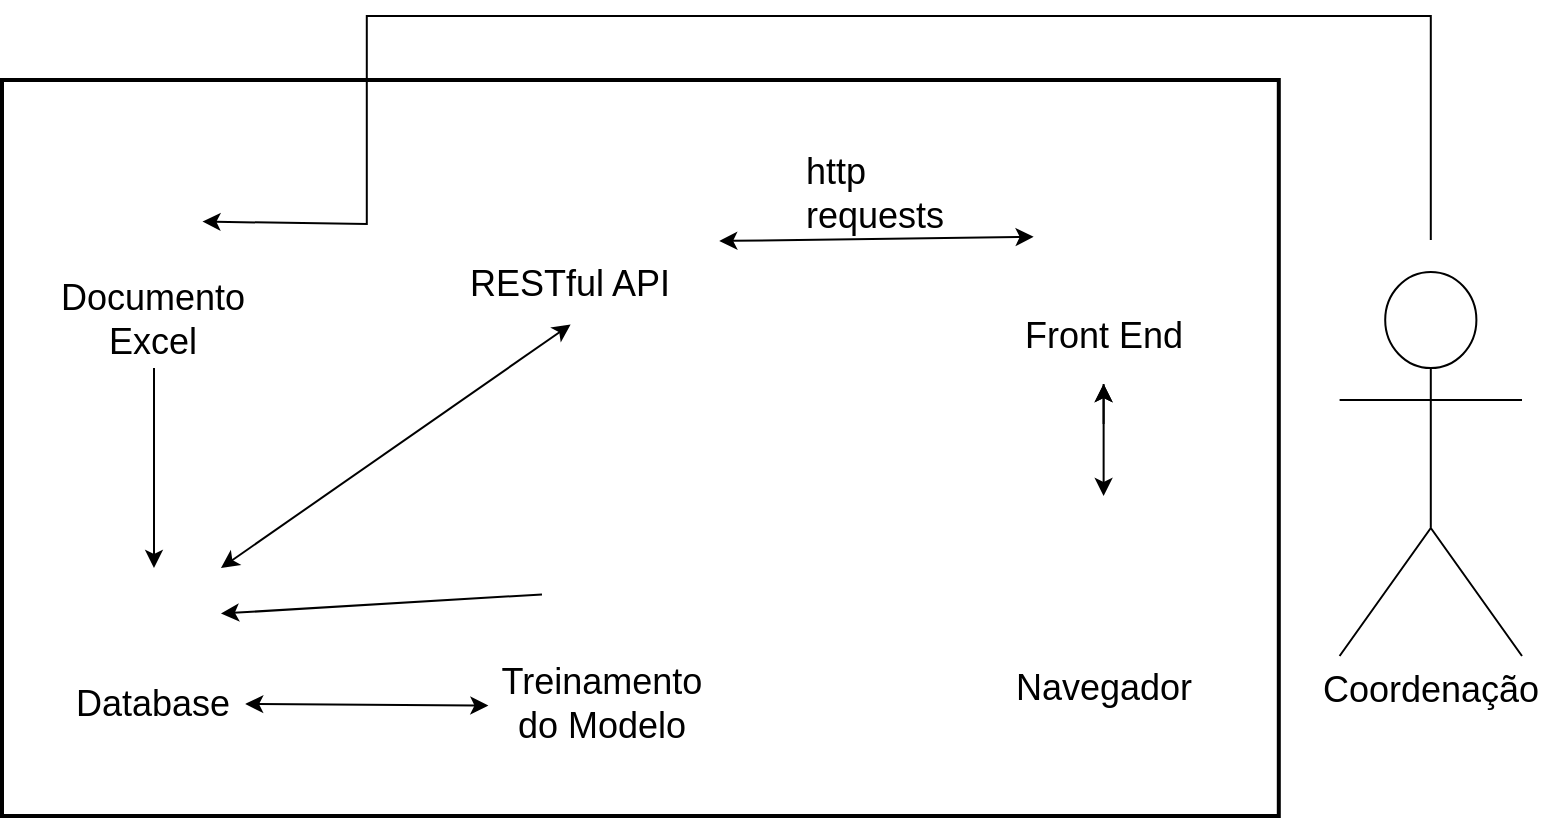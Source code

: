 <mxfile version="21.7.1" type="device">
  <diagram name="Página-1" id="CUiqIOyN3c0M99_p4uoG">
    <mxGraphModel dx="1119" dy="605" grid="1" gridSize="10" guides="1" tooltips="1" connect="1" arrows="1" fold="1" page="1" pageScale="1" pageWidth="827" pageHeight="1169" math="0" shadow="0">
      <root>
        <mxCell id="0" />
        <mxCell id="1" parent="0" />
        <mxCell id="QQvizp8mgNF_2mnfgHYH-1" value="" style="rounded=0;whiteSpace=wrap;html=1;movable=1;resizable=1;rotatable=1;deletable=1;editable=1;locked=0;connectable=1;strokeWidth=2;" vertex="1" parent="1">
          <mxGeometry x="40" y="52" width="638.4" height="368" as="geometry" />
        </mxCell>
        <mxCell id="QQvizp8mgNF_2mnfgHYH-4" value="" style="endArrow=classic;startArrow=classic;html=1;rounded=0;exitX=1;exitY=0.5;exitDx=0;exitDy=0;" edge="1" parent="1" source="QQvizp8mgNF_2mnfgHYH-3">
          <mxGeometry width="50" height="50" relative="1" as="geometry">
            <mxPoint x="268.0" y="416" as="sourcePoint" />
            <mxPoint x="283.2" y="364.8" as="targetPoint" />
          </mxGeometry>
        </mxCell>
        <mxCell id="QQvizp8mgNF_2mnfgHYH-7" value="" style="endArrow=classic;html=1;rounded=0;exitX=0.5;exitY=1;exitDx=0;exitDy=0;entryX=0.5;entryY=0;entryDx=0;entryDy=0;" edge="1" parent="1" source="QQvizp8mgNF_2mnfgHYH-6" target="QQvizp8mgNF_2mnfgHYH-18">
          <mxGeometry width="50" height="50" relative="1" as="geometry">
            <mxPoint x="268.0" y="260" as="sourcePoint" />
            <mxPoint x="161.6" y="228" as="targetPoint" />
          </mxGeometry>
        </mxCell>
        <mxCell id="QQvizp8mgNF_2mnfgHYH-11" value="http&lt;br style=&quot;font-size: 18px;&quot;&gt;requests" style="text;html=1;strokeColor=none;fillColor=none;align=left;verticalAlign=middle;whiteSpace=wrap;rounded=0;fontSize=18;" vertex="1" parent="1">
          <mxGeometry x="440" y="84.51" width="70.8" height="48" as="geometry" />
        </mxCell>
        <mxCell id="QQvizp8mgNF_2mnfgHYH-15" value="Coordenação" style="shape=umlActor;verticalLabelPosition=bottom;verticalAlign=top;html=1;outlineConnect=0;fontSize=18;" vertex="1" parent="1">
          <mxGeometry x="708.8" y="148" width="91.2" height="192" as="geometry" />
        </mxCell>
        <mxCell id="QQvizp8mgNF_2mnfgHYH-20" value="" style="endArrow=classic;startArrow=classic;html=1;rounded=0;entryX=0;entryY=0.5;entryDx=0;entryDy=0;exitX=1;exitY=1;exitDx=0;exitDy=0;" edge="1" parent="1" source="QQvizp8mgNF_2mnfgHYH-19" target="QQvizp8mgNF_2mnfgHYH-21">
          <mxGeometry width="50" height="50" relative="1" as="geometry">
            <mxPoint x="440" y="130" as="sourcePoint" />
            <mxPoint x="374.4" y="228" as="targetPoint" />
          </mxGeometry>
        </mxCell>
        <mxCell id="QQvizp8mgNF_2mnfgHYH-26" value="" style="endArrow=classic;html=1;rounded=0;entryX=1;entryY=0.5;entryDx=0;entryDy=0;" edge="1" parent="1" target="QQvizp8mgNF_2mnfgHYH-17">
          <mxGeometry width="50" height="50" relative="1" as="geometry">
            <mxPoint x="754.4" y="132" as="sourcePoint" />
            <mxPoint x="404.8" y="116" as="targetPoint" />
            <Array as="points">
              <mxPoint x="754.4" y="20" />
              <mxPoint x="222.4" y="20" />
              <mxPoint x="222.4" y="124" />
            </Array>
          </mxGeometry>
        </mxCell>
        <mxCell id="QQvizp8mgNF_2mnfgHYH-30" value="" style="group" vertex="1" connectable="0" parent="1">
          <mxGeometry x="537.6" y="260" width="106.4" height="116" as="geometry" />
        </mxCell>
        <mxCell id="QQvizp8mgNF_2mnfgHYH-13" value="Navegador" style="text;html=1;strokeColor=none;fillColor=none;align=center;verticalAlign=middle;whiteSpace=wrap;rounded=0;fontSize=18;" vertex="1" parent="QQvizp8mgNF_2mnfgHYH-30">
          <mxGeometry y="76" width="106.4" height="40" as="geometry" />
        </mxCell>
        <mxCell id="QQvizp8mgNF_2mnfgHYH-22" value="" style="shape=image;verticalLabelPosition=bottom;labelBackgroundColor=default;verticalAlign=top;aspect=fixed;imageAspect=0;image=https://logodownload.org/wp-content/uploads/2017/05/google-chrome-logo-0.png;" vertex="1" parent="QQvizp8mgNF_2mnfgHYH-30">
          <mxGeometry x="7.6" width="91.2" height="91.2" as="geometry" />
        </mxCell>
        <mxCell id="QQvizp8mgNF_2mnfgHYH-31" value="" style="group" vertex="1" connectable="0" parent="1">
          <mxGeometry x="537.603" y="100" width="106.4" height="104" as="geometry" />
        </mxCell>
        <mxCell id="QQvizp8mgNF_2mnfgHYH-8" value="Front End" style="text;html=1;strokeColor=none;fillColor=none;align=center;verticalAlign=middle;whiteSpace=wrap;rounded=0;fontSize=18;" vertex="1" parent="QQvizp8mgNF_2mnfgHYH-31">
          <mxGeometry y="56" width="106.4" height="48" as="geometry" />
        </mxCell>
        <mxCell id="QQvizp8mgNF_2mnfgHYH-21" value="" style="shape=image;verticalLabelPosition=bottom;labelBackgroundColor=default;verticalAlign=top;aspect=fixed;imageAspect=0;image=https://upload.wikimedia.org/wikipedia/commons/thumb/a/a7/React-icon.svg/2300px-React-icon.svg.png;" vertex="1" parent="QQvizp8mgNF_2mnfgHYH-31">
          <mxGeometry x="18.225" width="69.95" height="60.8" as="geometry" />
        </mxCell>
        <mxCell id="QQvizp8mgNF_2mnfgHYH-10" style="edgeStyle=orthogonalEdgeStyle;rounded=0;orthogonalLoop=1;jettySize=auto;html=1;exitX=0.5;exitY=1;exitDx=0;exitDy=0;" edge="1" parent="QQvizp8mgNF_2mnfgHYH-31" source="QQvizp8mgNF_2mnfgHYH-8" target="QQvizp8mgNF_2mnfgHYH-8">
          <mxGeometry relative="1" as="geometry" />
        </mxCell>
        <mxCell id="QQvizp8mgNF_2mnfgHYH-33" value="" style="group" vertex="1" connectable="0" parent="1">
          <mxGeometry x="70.4" y="296" width="91.2" height="88" as="geometry" />
        </mxCell>
        <mxCell id="QQvizp8mgNF_2mnfgHYH-3" value="Database" style="text;html=1;strokeColor=none;fillColor=none;align=center;verticalAlign=middle;whiteSpace=wrap;rounded=0;fontSize=18;" vertex="1" parent="QQvizp8mgNF_2mnfgHYH-33">
          <mxGeometry y="48" width="91.2" height="40" as="geometry" />
        </mxCell>
        <mxCell id="QQvizp8mgNF_2mnfgHYH-18" value="" style="shape=image;verticalLabelPosition=bottom;labelBackgroundColor=default;verticalAlign=top;aspect=fixed;imageAspect=0;image=https://logodownload.org/wp-content/uploads/2016/10/mysql-logo.png;" vertex="1" parent="QQvizp8mgNF_2mnfgHYH-33">
          <mxGeometry x="12.099" width="66.986" height="45.6" as="geometry" />
        </mxCell>
        <mxCell id="QQvizp8mgNF_2mnfgHYH-34" value="" style="group" vertex="1" connectable="0" parent="1">
          <mxGeometry x="70.4" y="100" width="91.2" height="96" as="geometry" />
        </mxCell>
        <mxCell id="QQvizp8mgNF_2mnfgHYH-6" value="Documento Excel" style="text;html=1;strokeColor=none;fillColor=none;align=center;verticalAlign=middle;whiteSpace=wrap;rounded=0;fontSize=18;" vertex="1" parent="QQvizp8mgNF_2mnfgHYH-34">
          <mxGeometry y="48" width="91.2" height="48" as="geometry" />
        </mxCell>
        <mxCell id="QQvizp8mgNF_2mnfgHYH-17" value="" style="shape=image;verticalLabelPosition=bottom;labelBackgroundColor=default;verticalAlign=top;aspect=fixed;imageAspect=0;image=https://logodownload.org/wp-content/uploads/2020/04/excel-logo-0.png;clipPath=inset(18.33% 16.33% 18% 16%);" vertex="1" parent="QQvizp8mgNF_2mnfgHYH-34">
          <mxGeometry x="21.371" width="48.458" height="45.6" as="geometry" />
        </mxCell>
        <mxCell id="QQvizp8mgNF_2mnfgHYH-35" value="" style="shape=image;verticalLabelPosition=bottom;labelBackgroundColor=default;verticalAlign=top;aspect=fixed;imageAspect=0;image=https://upload.wikimedia.org/wikipedia/commons/thumb/3/38/Jupyter_logo.svg/1200px-Jupyter_logo.svg.png;" vertex="1" parent="1">
          <mxGeometry x="310" y="274.43" width="60" height="69.57" as="geometry" />
        </mxCell>
        <mxCell id="QQvizp8mgNF_2mnfgHYH-5" value="RESTful API" style="text;html=1;strokeColor=none;fillColor=none;align=center;verticalAlign=middle;whiteSpace=wrap;rounded=0;fontSize=18;" vertex="1" parent="1">
          <mxGeometry x="271.113" y="134.22" width="106.4" height="40" as="geometry" />
        </mxCell>
        <mxCell id="QQvizp8mgNF_2mnfgHYH-19" value="" style="shape=image;verticalLabelPosition=bottom;labelBackgroundColor=default;verticalAlign=top;aspect=fixed;imageAspect=0;image=https://fastapi.tiangolo.com/img/logo-margin/logo-teal.png;clipPath=inset(24.07% 7% 24.07% 7.67%);" vertex="1" parent="1">
          <mxGeometry x="250.0" y="99.996" width="148.626" height="32.513" as="geometry" />
        </mxCell>
        <mxCell id="QQvizp8mgNF_2mnfgHYH-39" value="Treinamento do Modelo" style="text;html=1;strokeColor=none;fillColor=none;align=center;verticalAlign=middle;whiteSpace=wrap;rounded=0;fontSize=18;" vertex="1" parent="1">
          <mxGeometry x="286.803" y="344" width="106.4" height="40" as="geometry" />
        </mxCell>
        <mxCell id="QQvizp8mgNF_2mnfgHYH-41" value="" style="endArrow=classic;startArrow=classic;html=1;rounded=0;exitX=1;exitY=0;exitDx=0;exitDy=0;entryX=0.5;entryY=1;entryDx=0;entryDy=0;" edge="1" parent="1" source="QQvizp8mgNF_2mnfgHYH-18" target="QQvizp8mgNF_2mnfgHYH-5">
          <mxGeometry width="50" height="50" relative="1" as="geometry">
            <mxPoint x="310" y="270" as="sourcePoint" />
            <mxPoint x="360" y="220" as="targetPoint" />
          </mxGeometry>
        </mxCell>
        <mxCell id="QQvizp8mgNF_2mnfgHYH-42" value="" style="endArrow=classic;startArrow=classic;html=1;rounded=0;entryX=0.5;entryY=1;entryDx=0;entryDy=0;exitX=0.5;exitY=0;exitDx=0;exitDy=0;" edge="1" parent="1" source="QQvizp8mgNF_2mnfgHYH-22" target="QQvizp8mgNF_2mnfgHYH-8">
          <mxGeometry width="50" height="50" relative="1" as="geometry">
            <mxPoint x="310" y="270" as="sourcePoint" />
            <mxPoint x="360" y="220" as="targetPoint" />
          </mxGeometry>
        </mxCell>
        <mxCell id="QQvizp8mgNF_2mnfgHYH-43" value="" style="endArrow=classic;html=1;rounded=0;exitX=0;exitY=0.5;exitDx=0;exitDy=0;entryX=1;entryY=0.5;entryDx=0;entryDy=0;" edge="1" parent="1" source="QQvizp8mgNF_2mnfgHYH-35" target="QQvizp8mgNF_2mnfgHYH-18">
          <mxGeometry width="50" height="50" relative="1" as="geometry">
            <mxPoint x="220" y="200" as="sourcePoint" />
            <mxPoint x="270" y="150" as="targetPoint" />
          </mxGeometry>
        </mxCell>
      </root>
    </mxGraphModel>
  </diagram>
</mxfile>
